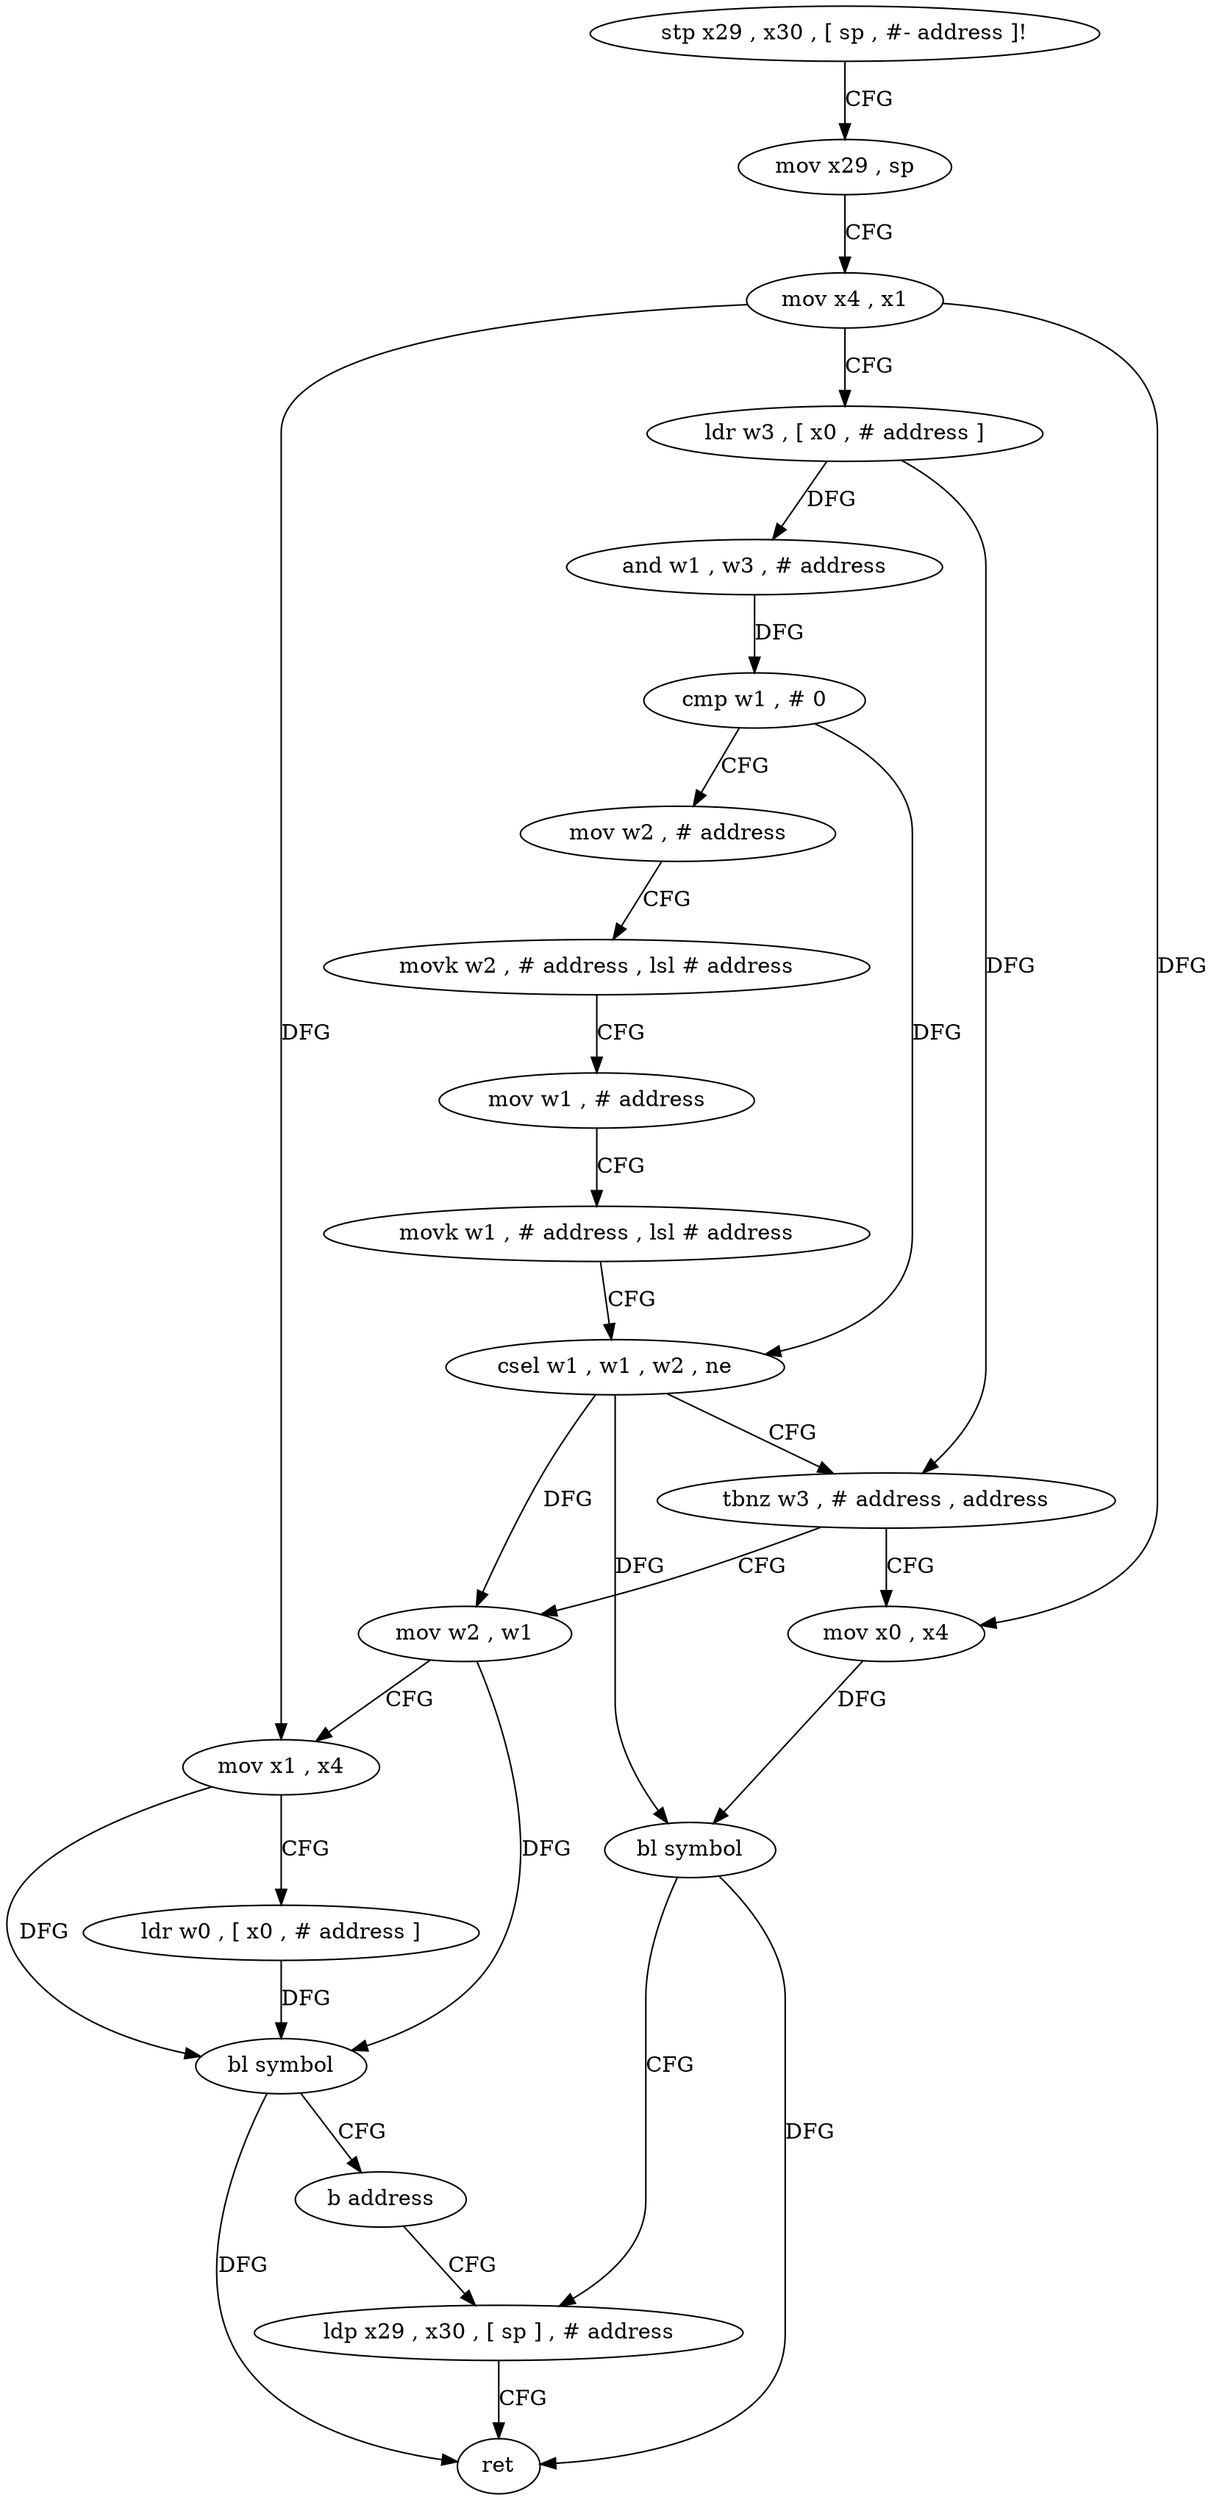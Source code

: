 digraph "func" {
"4273492" [label = "stp x29 , x30 , [ sp , #- address ]!" ]
"4273496" [label = "mov x29 , sp" ]
"4273500" [label = "mov x4 , x1" ]
"4273504" [label = "ldr w3 , [ x0 , # address ]" ]
"4273508" [label = "and w1 , w3 , # address" ]
"4273512" [label = "cmp w1 , # 0" ]
"4273516" [label = "mov w2 , # address" ]
"4273520" [label = "movk w2 , # address , lsl # address" ]
"4273524" [label = "mov w1 , # address" ]
"4273528" [label = "movk w1 , # address , lsl # address" ]
"4273532" [label = "csel w1 , w1 , w2 , ne" ]
"4273536" [label = "tbnz w3 , # address , address" ]
"4273556" [label = "mov w2 , w1" ]
"4273540" [label = "mov x0 , x4" ]
"4273560" [label = "mov x1 , x4" ]
"4273564" [label = "ldr w0 , [ x0 , # address ]" ]
"4273568" [label = "bl symbol" ]
"4273572" [label = "b address" ]
"4273548" [label = "ldp x29 , x30 , [ sp ] , # address" ]
"4273544" [label = "bl symbol" ]
"4273552" [label = "ret" ]
"4273492" -> "4273496" [ label = "CFG" ]
"4273496" -> "4273500" [ label = "CFG" ]
"4273500" -> "4273504" [ label = "CFG" ]
"4273500" -> "4273560" [ label = "DFG" ]
"4273500" -> "4273540" [ label = "DFG" ]
"4273504" -> "4273508" [ label = "DFG" ]
"4273504" -> "4273536" [ label = "DFG" ]
"4273508" -> "4273512" [ label = "DFG" ]
"4273512" -> "4273516" [ label = "CFG" ]
"4273512" -> "4273532" [ label = "DFG" ]
"4273516" -> "4273520" [ label = "CFG" ]
"4273520" -> "4273524" [ label = "CFG" ]
"4273524" -> "4273528" [ label = "CFG" ]
"4273528" -> "4273532" [ label = "CFG" ]
"4273532" -> "4273536" [ label = "CFG" ]
"4273532" -> "4273556" [ label = "DFG" ]
"4273532" -> "4273544" [ label = "DFG" ]
"4273536" -> "4273556" [ label = "CFG" ]
"4273536" -> "4273540" [ label = "CFG" ]
"4273556" -> "4273560" [ label = "CFG" ]
"4273556" -> "4273568" [ label = "DFG" ]
"4273540" -> "4273544" [ label = "DFG" ]
"4273560" -> "4273564" [ label = "CFG" ]
"4273560" -> "4273568" [ label = "DFG" ]
"4273564" -> "4273568" [ label = "DFG" ]
"4273568" -> "4273572" [ label = "CFG" ]
"4273568" -> "4273552" [ label = "DFG" ]
"4273572" -> "4273548" [ label = "CFG" ]
"4273548" -> "4273552" [ label = "CFG" ]
"4273544" -> "4273548" [ label = "CFG" ]
"4273544" -> "4273552" [ label = "DFG" ]
}
